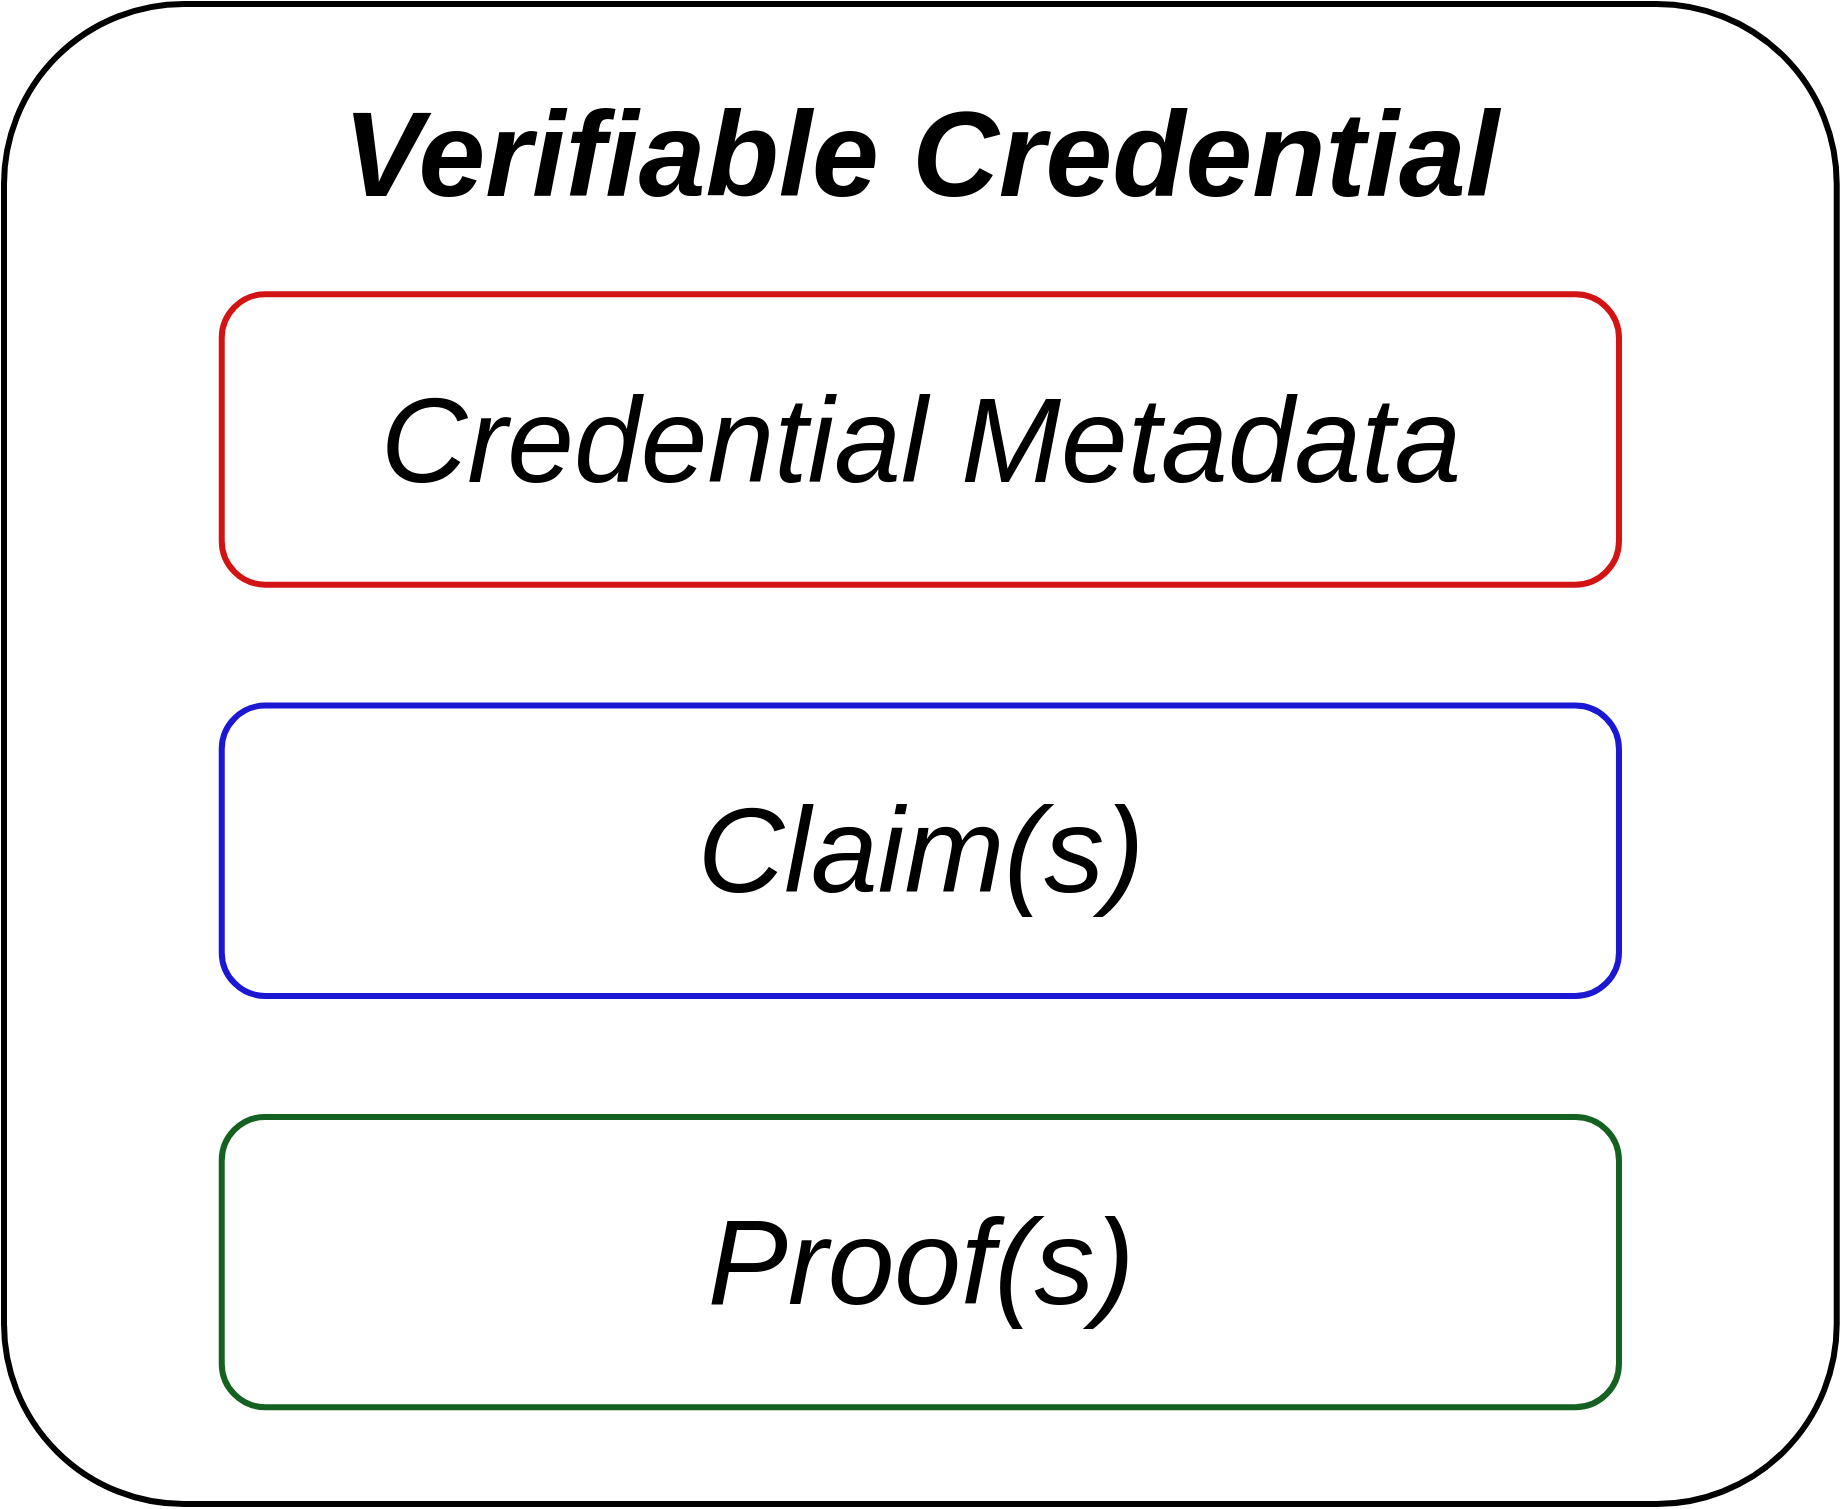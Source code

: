 <mxfile version="26.2.15">
  <diagram name="Page-1" id="ZRe_wIOORr0k_d4isBBX">
    <mxGraphModel dx="2411" dy="1771" grid="1" gridSize="10" guides="1" tooltips="1" connect="1" arrows="1" fold="1" page="1" pageScale="1" pageWidth="1169" pageHeight="827" math="0" shadow="0">
      <root>
        <mxCell id="0" />
        <mxCell id="1" parent="0" />
        <mxCell id="NV7x72Zd9u3rbeVEopfi-3" value="" style="rounded=1;whiteSpace=wrap;html=1;fillColor=none;strokeWidth=3;arcSize=12;" parent="1" vertex="1">
          <mxGeometry x="-1044" y="-780" width="916.36" height="750" as="geometry" />
        </mxCell>
        <mxCell id="NV7x72Zd9u3rbeVEopfi-5" value="&lt;i&gt;&lt;b&gt;&lt;font style=&quot;font-size: 60px;&quot;&gt;Verifiable Credential&lt;/font&gt;&lt;/b&gt;&lt;/i&gt;" style="text;html=1;align=center;verticalAlign=middle;whiteSpace=wrap;rounded=0;fontSize=16;" parent="1" vertex="1">
          <mxGeometry x="-935.128" y="-741.29" width="698.617" height="72.581" as="geometry" />
        </mxCell>
        <mxCell id="CqYlGcgU1QHX9f7NfkNa-2" value="&lt;div&gt;&lt;font size=&quot;1&quot; style=&quot;&quot;&gt;&lt;i style=&quot;font-size: 60px;&quot;&gt;Credential Metadata&lt;/i&gt;&lt;/font&gt;&lt;/div&gt;" style="rounded=1;whiteSpace=wrap;html=1;fillColor=none;strokeWidth=3;strokeColor=#D21414;" parent="1" vertex="1">
          <mxGeometry x="-935.128" y="-634.839" width="698.617" height="145.161" as="geometry" />
        </mxCell>
        <mxCell id="NV7x72Zd9u3rbeVEopfi-1" value="&lt;div&gt;&lt;font size=&quot;1&quot; style=&quot;&quot;&gt;&lt;i style=&quot;font-size: 60px;&quot;&gt;Claim(s)&lt;/i&gt;&lt;/font&gt;&lt;/div&gt;" style="rounded=1;whiteSpace=wrap;html=1;fillColor=none;strokeWidth=3;strokeColor=#1b17d3;" parent="1" vertex="1">
          <mxGeometry x="-935.128" y="-429.194" width="698.617" height="145.161" as="geometry" />
        </mxCell>
        <mxCell id="NV7x72Zd9u3rbeVEopfi-2" value="&lt;div&gt;&lt;font size=&quot;1&quot; style=&quot;&quot;&gt;&lt;i style=&quot;font-size: 60px;&quot;&gt;Proof(s)&lt;/i&gt;&lt;/font&gt;&lt;/div&gt;" style="rounded=1;whiteSpace=wrap;html=1;fillColor=none;strokeWidth=3;strokeColor=#146121;" parent="1" vertex="1">
          <mxGeometry x="-935.128" y="-223.548" width="698.617" height="145.161" as="geometry" />
        </mxCell>
      </root>
    </mxGraphModel>
  </diagram>
</mxfile>
